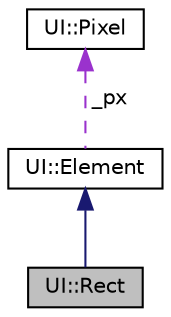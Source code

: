 digraph "UI::Rect"
{
  edge [fontname="Helvetica",fontsize="10",labelfontname="Helvetica",labelfontsize="10"];
  node [fontname="Helvetica",fontsize="10",shape=record];
  Node2 [label="UI::Rect",height=0.2,width=0.4,color="black", fillcolor="grey75", style="filled", fontcolor="black"];
  Node3 -> Node2 [dir="back",color="midnightblue",fontsize="10",style="solid"];
  Node3 [label="UI::Element",height=0.2,width=0.4,color="black", fillcolor="white", style="filled",URL="$classUI_1_1Element.html",tooltip="Basic ui element which stores information about his position and his specific pixel type..."];
  Node4 -> Node3 [dir="back",color="darkorchid3",fontsize="10",style="dashed",label=" _px" ];
  Node4 [label="UI::Pixel",height=0.2,width=0.4,color="black", fillcolor="white", style="filled",URL="$classUI_1_1Pixel.html",tooltip="Basic pixel object for storing information for later drawing. It stores information about color and w..."];
}
